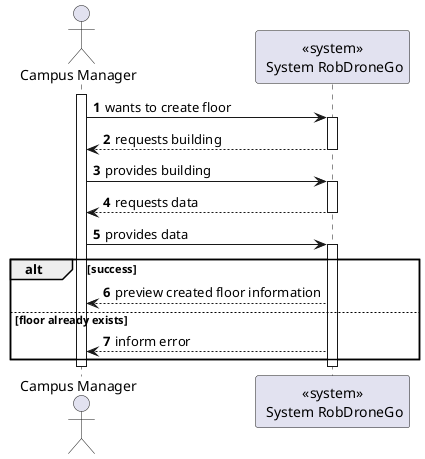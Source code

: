 @startuml
autonumber

actor "Campus Manager" as usr

participant "<<system>>\n System RobDroneGo" as sys

activate usr
    usr -> sys : wants to create floor
    activate sys
        sys --> usr : requests building
    deactivate sys

    usr -> sys : provides building
    activate sys
        sys --> usr : requests data
    deactivate sys

    usr -> sys : provides data
    activate sys
        alt success
            sys --> usr : preview created floor information
        else floor already exists
            sys --> usr : inform error
        end
    deactivate sys
deactivate usr

@enduml
